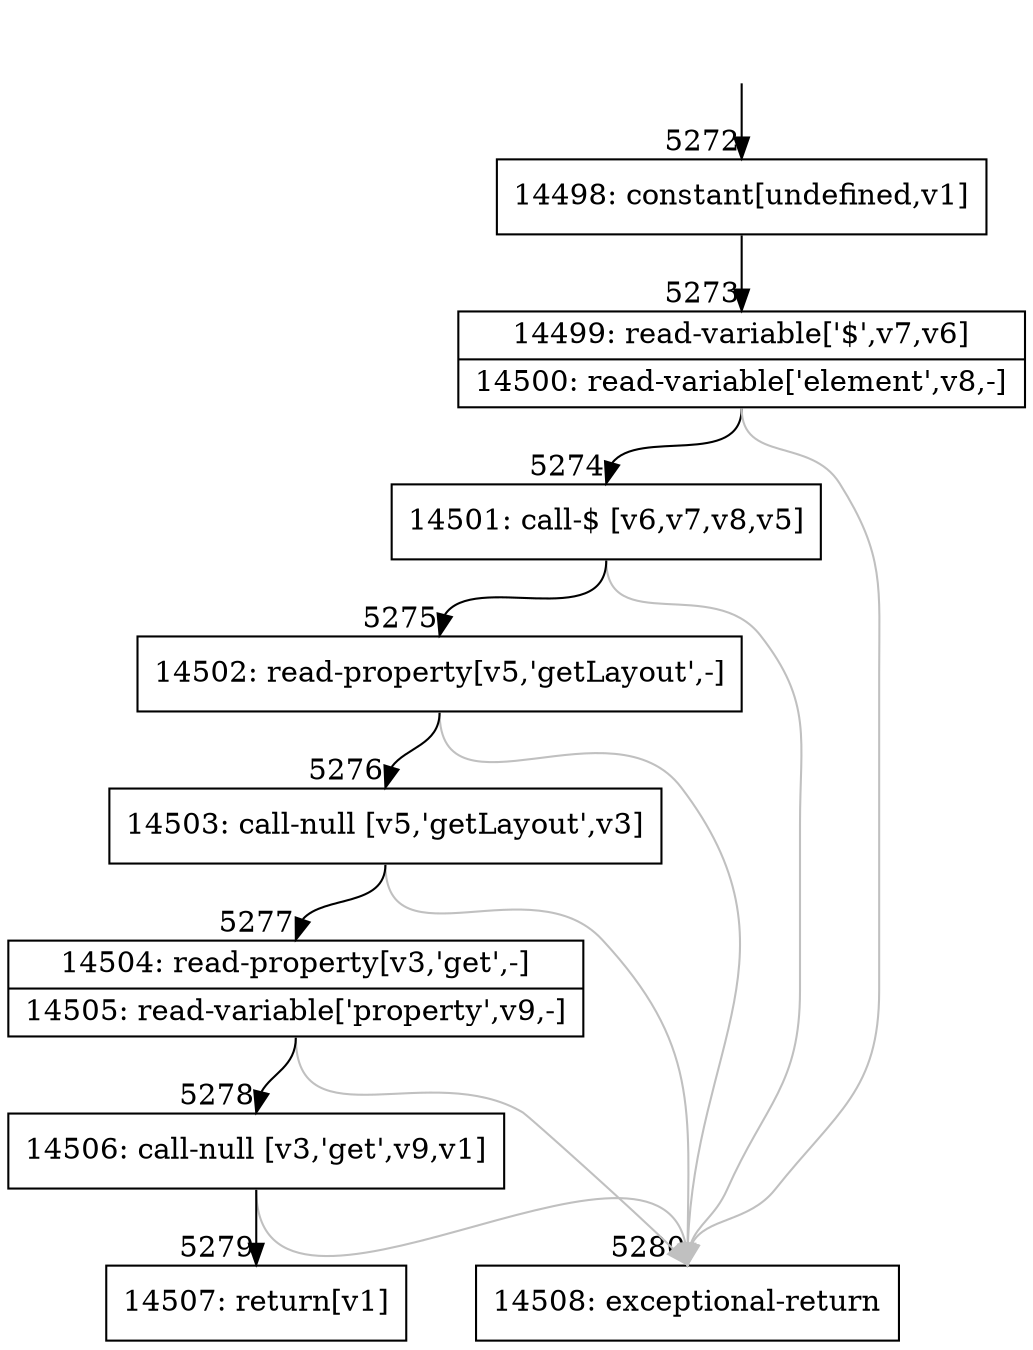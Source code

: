 digraph {
rankdir="TD"
BB_entry427[shape=none,label=""];
BB_entry427 -> BB5272 [tailport=s, headport=n, headlabel="    5272"]
BB5272 [shape=record label="{14498: constant[undefined,v1]}" ] 
BB5272 -> BB5273 [tailport=s, headport=n, headlabel="      5273"]
BB5273 [shape=record label="{14499: read-variable['$',v7,v6]|14500: read-variable['element',v8,-]}" ] 
BB5273 -> BB5274 [tailport=s, headport=n, headlabel="      5274"]
BB5273 -> BB5280 [tailport=s, headport=n, color=gray, headlabel="      5280"]
BB5274 [shape=record label="{14501: call-$ [v6,v7,v8,v5]}" ] 
BB5274 -> BB5275 [tailport=s, headport=n, headlabel="      5275"]
BB5274 -> BB5280 [tailport=s, headport=n, color=gray]
BB5275 [shape=record label="{14502: read-property[v5,'getLayout',-]}" ] 
BB5275 -> BB5276 [tailport=s, headport=n, headlabel="      5276"]
BB5275 -> BB5280 [tailport=s, headport=n, color=gray]
BB5276 [shape=record label="{14503: call-null [v5,'getLayout',v3]}" ] 
BB5276 -> BB5277 [tailport=s, headport=n, headlabel="      5277"]
BB5276 -> BB5280 [tailport=s, headport=n, color=gray]
BB5277 [shape=record label="{14504: read-property[v3,'get',-]|14505: read-variable['property',v9,-]}" ] 
BB5277 -> BB5278 [tailport=s, headport=n, headlabel="      5278"]
BB5277 -> BB5280 [tailport=s, headport=n, color=gray]
BB5278 [shape=record label="{14506: call-null [v3,'get',v9,v1]}" ] 
BB5278 -> BB5279 [tailport=s, headport=n, headlabel="      5279"]
BB5278 -> BB5280 [tailport=s, headport=n, color=gray]
BB5279 [shape=record label="{14507: return[v1]}" ] 
BB5280 [shape=record label="{14508: exceptional-return}" ] 
//#$~ 4001
}
